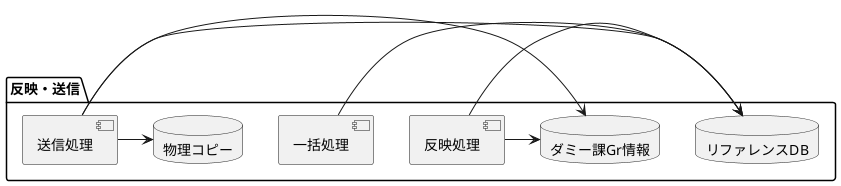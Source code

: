 <umls_反映・送信>
コンポーネント図:
[plantuml]
----
@startuml
skinparam componentStyle uml2

package "反映・送信" {
  [反映処理] as Deployment
  [一括処理] as Batch
  [送信処理] as Send
  
  database "リファレンスDB" as RefDB
  database "ダミー課Gr情報" as DummyGr
  database "物理コピー" as Physical

  Deployment -> RefDB
  Deployment -> DummyGr
  Batch -> RefDB
  Send -> RefDB
  Send -> DummyGr
  Send -> Physical
}
@enduml
----

シーケンス図:
[plantuml]
----
@startuml
actor User

box "反映・送信"
  participant "反映処理" as Deployment
  participant "一括処理" as Batch
  participant "送信処理" as Send
  participant "リファレンスDB" as RefDB
  participant "ダミー課Gr情報" as DummyGr
end box

User -> Deployment: DB更新情報明細を受領
activate Deployment
Deployment -> RefDB: リファレンスDBを更新
Deployment -> DummyGr: ダミー課Grテーブルを作成
Deployment --> User: 反映完了通知
deactivate Deployment

User -> Batch: 一括処理依頼
activate Batch
Batch -> RefDB: 休職・本部詰の部署情報を作成・削除
Batch --> User: 一括処理完了通知  
deactivate Batch

User -> Send: 送信依頼
activate Send
Send -> RefDB: リファレンスDBから情報取得
Send -> DummyGr: ダミー課Grテーブルから情報取得 
Send -> Send: CSVファイル作成
Send -> Send: バリデーションチェック
Send -> User: 各関連システムへ送信
Send -> Send: 部店新規・廃止時にメール送信
Send -> RefDB: テーブル更新前に物理コピーを作成
Send --> User: 送信完了通知
deactivate Send
@enduml
----

アクティビティ図:
[plantuml]
----
@startuml
start
:DB更新情報明細を受領;

fork
  :反映処理;
  :リファレンスDBを更新;
  :ダミー課Grテーブルを作成;
fork again
  :一括処理;
  :休職・本部詰の部署情報を作成・削除;
fork again
  :送信処理;
  :リファレンスDBから情報取得;
  :ダミー課Grテーブルから情報取得;
  :CSVファイル作成;
  :バリデーションチェック;
  :各関連システムへ送信;
  if (部店新規・廃止?) then (はい)
    :メール送信;
  else (いいえ)
  endif
  :テーブル更新前に物理コピーを作成;
end fork

stop
@enduml
----

クラス図:
[plantuml]
----
@startuml
class Deployment {
  processDeployment()
  updateReferenceDB()
  createDummyGrTable()
}

class Batch {
  processBatch()
  manageDormantAndSecondedDept()
}

class Send {
  processSend()
  getReferenceData()
  getDummyGrData()
  createCSVFile()
  validateData()
  sendToRelatedSystems()
  sendEmail()
  createPhysicalCopy()
}

class ReferenceDB {
  data
  update()
  read()
  copy()
}

class DummyGrInfo {
  data
  read()
}

Deployment --> ReferenceDB
Deployment --> DummyGrInfo
Batch --> ReferenceDB
Send --> ReferenceDB
Send --> DummyGrInfo
@enduml
----
</umls_反映・送信>